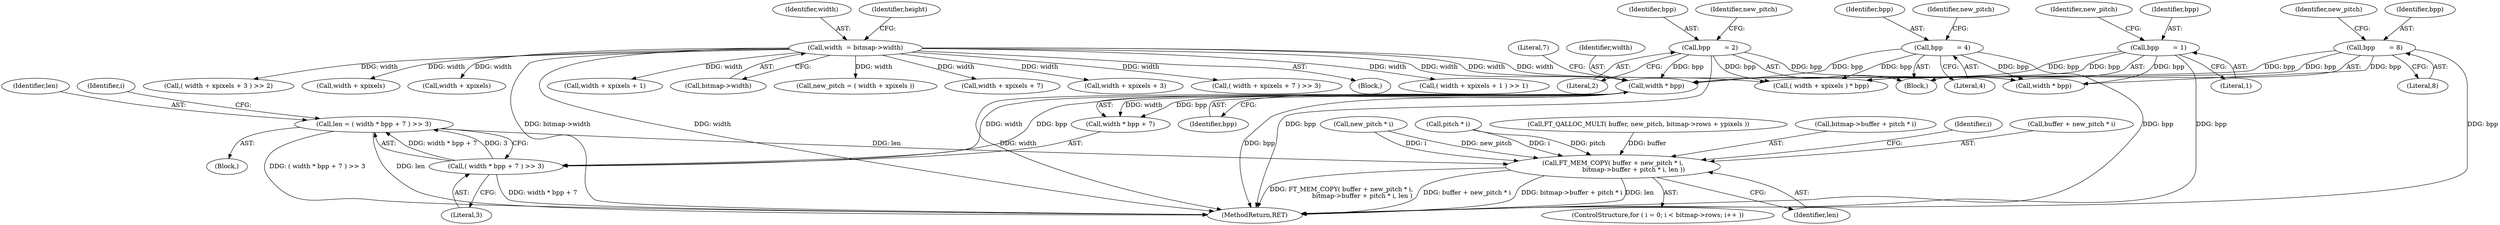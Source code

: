 digraph "1_savannah_b3500af717010137046ec4076d1e1c0641e33727_2@integer" {
"1000377" [label="(Call,len = ( width * bpp + 7 ) >> 3)"];
"1000379" [label="(Call,( width * bpp + 7 ) >> 3)"];
"1000381" [label="(Call,width * bpp)"];
"1000123" [label="(Call,width  = bitmap->width)"];
"1000166" [label="(Call,bpp       = 2)"];
"1000180" [label="(Call,bpp       = 4)"];
"1000152" [label="(Call,bpp       = 1)"];
"1000196" [label="(Call,bpp       = 8)"];
"1000397" [label="(Call,FT_MEM_COPY( buffer + new_pitch * i,\n                     bitmap->buffer + pitch * i, len ))"];
"1000200" [label="(Identifier,new_pitch)"];
"1000201" [label="(Call,width + xpixels)"];
"1000388" [label="(Identifier,i)"];
"1000185" [label="(Call,( width + xpixels + 1 ) >> 1)"];
"1000181" [label="(Identifier,bpp)"];
"1000386" [label="(ControlStructure,for ( i = 0; i < bitmap->rows; i++ ))"];
"1000124" [label="(Identifier,width)"];
"1000379" [label="(Call,( width * bpp + 7 ) >> 3)"];
"1000184" [label="(Identifier,new_pitch)"];
"1000171" [label="(Call,( width + xpixels + 3 ) >> 2)"];
"1000320" [label="(Call,FT_QALLOC_MULT( buffer, new_pitch, bitmap->rows + ypixels ))"];
"1000129" [label="(Identifier,height)"];
"1000228" [label="(Call,width + xpixels)"];
"1000197" [label="(Identifier,bpp)"];
"1000342" [label="(Call,width * bpp)"];
"1000227" [label="(Call,( width + xpixels ) * bpp)"];
"1000377" [label="(Call,len = ( width * bpp + 7 ) >> 3)"];
"1000383" [label="(Identifier,bpp)"];
"1000378" [label="(Identifier,len)"];
"1000180" [label="(Call,bpp       = 4)"];
"1000437" [label="(MethodReturn,RET)"];
"1000186" [label="(Call,width + xpixels + 1)"];
"1000403" [label="(Call,bitmap->buffer + pitch * i)"];
"1000396" [label="(Identifier,i)"];
"1000375" [label="(Block,)"];
"1000125" [label="(Call,bitmap->width)"];
"1000199" [label="(Call,new_pitch = ( width + xpixels ))"];
"1000158" [label="(Call,width + xpixels + 7)"];
"1000156" [label="(Identifier,new_pitch)"];
"1000166" [label="(Call,bpp       = 2)"];
"1000172" [label="(Call,width + xpixels + 3)"];
"1000150" [label="(Block,)"];
"1000380" [label="(Call,width * bpp + 7)"];
"1000397" [label="(Call,FT_MEM_COPY( buffer + new_pitch * i,\n                     bitmap->buffer + pitch * i, len ))"];
"1000398" [label="(Call,buffer + new_pitch * i)"];
"1000123" [label="(Call,width  = bitmap->width)"];
"1000154" [label="(Literal,1)"];
"1000384" [label="(Literal,7)"];
"1000167" [label="(Identifier,bpp)"];
"1000170" [label="(Identifier,new_pitch)"];
"1000400" [label="(Call,new_pitch * i)"];
"1000152" [label="(Call,bpp       = 1)"];
"1000196" [label="(Call,bpp       = 8)"];
"1000153" [label="(Identifier,bpp)"];
"1000168" [label="(Literal,2)"];
"1000157" [label="(Call,( width + xpixels + 7 ) >> 3)"];
"1000111" [label="(Block,)"];
"1000381" [label="(Call,width * bpp)"];
"1000382" [label="(Identifier,width)"];
"1000198" [label="(Literal,8)"];
"1000407" [label="(Call,pitch * i)"];
"1000410" [label="(Identifier,len)"];
"1000182" [label="(Literal,4)"];
"1000385" [label="(Literal,3)"];
"1000377" -> "1000375"  [label="AST: "];
"1000377" -> "1000379"  [label="CFG: "];
"1000378" -> "1000377"  [label="AST: "];
"1000379" -> "1000377"  [label="AST: "];
"1000388" -> "1000377"  [label="CFG: "];
"1000377" -> "1000437"  [label="DDG: ( width * bpp + 7 ) >> 3"];
"1000377" -> "1000437"  [label="DDG: len"];
"1000379" -> "1000377"  [label="DDG: width * bpp + 7"];
"1000379" -> "1000377"  [label="DDG: 3"];
"1000377" -> "1000397"  [label="DDG: len"];
"1000379" -> "1000385"  [label="CFG: "];
"1000380" -> "1000379"  [label="AST: "];
"1000385" -> "1000379"  [label="AST: "];
"1000379" -> "1000437"  [label="DDG: width * bpp + 7"];
"1000381" -> "1000379"  [label="DDG: width"];
"1000381" -> "1000379"  [label="DDG: bpp"];
"1000381" -> "1000380"  [label="AST: "];
"1000381" -> "1000383"  [label="CFG: "];
"1000382" -> "1000381"  [label="AST: "];
"1000383" -> "1000381"  [label="AST: "];
"1000384" -> "1000381"  [label="CFG: "];
"1000381" -> "1000437"  [label="DDG: bpp"];
"1000381" -> "1000437"  [label="DDG: width"];
"1000381" -> "1000380"  [label="DDG: width"];
"1000381" -> "1000380"  [label="DDG: bpp"];
"1000123" -> "1000381"  [label="DDG: width"];
"1000166" -> "1000381"  [label="DDG: bpp"];
"1000180" -> "1000381"  [label="DDG: bpp"];
"1000152" -> "1000381"  [label="DDG: bpp"];
"1000196" -> "1000381"  [label="DDG: bpp"];
"1000123" -> "1000111"  [label="AST: "];
"1000123" -> "1000125"  [label="CFG: "];
"1000124" -> "1000123"  [label="AST: "];
"1000125" -> "1000123"  [label="AST: "];
"1000129" -> "1000123"  [label="CFG: "];
"1000123" -> "1000437"  [label="DDG: bitmap->width"];
"1000123" -> "1000437"  [label="DDG: width"];
"1000123" -> "1000157"  [label="DDG: width"];
"1000123" -> "1000158"  [label="DDG: width"];
"1000123" -> "1000171"  [label="DDG: width"];
"1000123" -> "1000172"  [label="DDG: width"];
"1000123" -> "1000185"  [label="DDG: width"];
"1000123" -> "1000186"  [label="DDG: width"];
"1000123" -> "1000199"  [label="DDG: width"];
"1000123" -> "1000201"  [label="DDG: width"];
"1000123" -> "1000227"  [label="DDG: width"];
"1000123" -> "1000228"  [label="DDG: width"];
"1000123" -> "1000342"  [label="DDG: width"];
"1000166" -> "1000150"  [label="AST: "];
"1000166" -> "1000168"  [label="CFG: "];
"1000167" -> "1000166"  [label="AST: "];
"1000168" -> "1000166"  [label="AST: "];
"1000170" -> "1000166"  [label="CFG: "];
"1000166" -> "1000437"  [label="DDG: bpp"];
"1000166" -> "1000227"  [label="DDG: bpp"];
"1000166" -> "1000342"  [label="DDG: bpp"];
"1000180" -> "1000150"  [label="AST: "];
"1000180" -> "1000182"  [label="CFG: "];
"1000181" -> "1000180"  [label="AST: "];
"1000182" -> "1000180"  [label="AST: "];
"1000184" -> "1000180"  [label="CFG: "];
"1000180" -> "1000437"  [label="DDG: bpp"];
"1000180" -> "1000227"  [label="DDG: bpp"];
"1000180" -> "1000342"  [label="DDG: bpp"];
"1000152" -> "1000150"  [label="AST: "];
"1000152" -> "1000154"  [label="CFG: "];
"1000153" -> "1000152"  [label="AST: "];
"1000154" -> "1000152"  [label="AST: "];
"1000156" -> "1000152"  [label="CFG: "];
"1000152" -> "1000437"  [label="DDG: bpp"];
"1000152" -> "1000227"  [label="DDG: bpp"];
"1000152" -> "1000342"  [label="DDG: bpp"];
"1000196" -> "1000150"  [label="AST: "];
"1000196" -> "1000198"  [label="CFG: "];
"1000197" -> "1000196"  [label="AST: "];
"1000198" -> "1000196"  [label="AST: "];
"1000200" -> "1000196"  [label="CFG: "];
"1000196" -> "1000437"  [label="DDG: bpp"];
"1000196" -> "1000227"  [label="DDG: bpp"];
"1000196" -> "1000342"  [label="DDG: bpp"];
"1000397" -> "1000386"  [label="AST: "];
"1000397" -> "1000410"  [label="CFG: "];
"1000398" -> "1000397"  [label="AST: "];
"1000403" -> "1000397"  [label="AST: "];
"1000410" -> "1000397"  [label="AST: "];
"1000396" -> "1000397"  [label="CFG: "];
"1000397" -> "1000437"  [label="DDG: FT_MEM_COPY( buffer + new_pitch * i,\n                     bitmap->buffer + pitch * i, len )"];
"1000397" -> "1000437"  [label="DDG: buffer + new_pitch * i"];
"1000397" -> "1000437"  [label="DDG: bitmap->buffer + pitch * i"];
"1000397" -> "1000437"  [label="DDG: len"];
"1000320" -> "1000397"  [label="DDG: buffer"];
"1000400" -> "1000397"  [label="DDG: new_pitch"];
"1000400" -> "1000397"  [label="DDG: i"];
"1000407" -> "1000397"  [label="DDG: pitch"];
"1000407" -> "1000397"  [label="DDG: i"];
}
